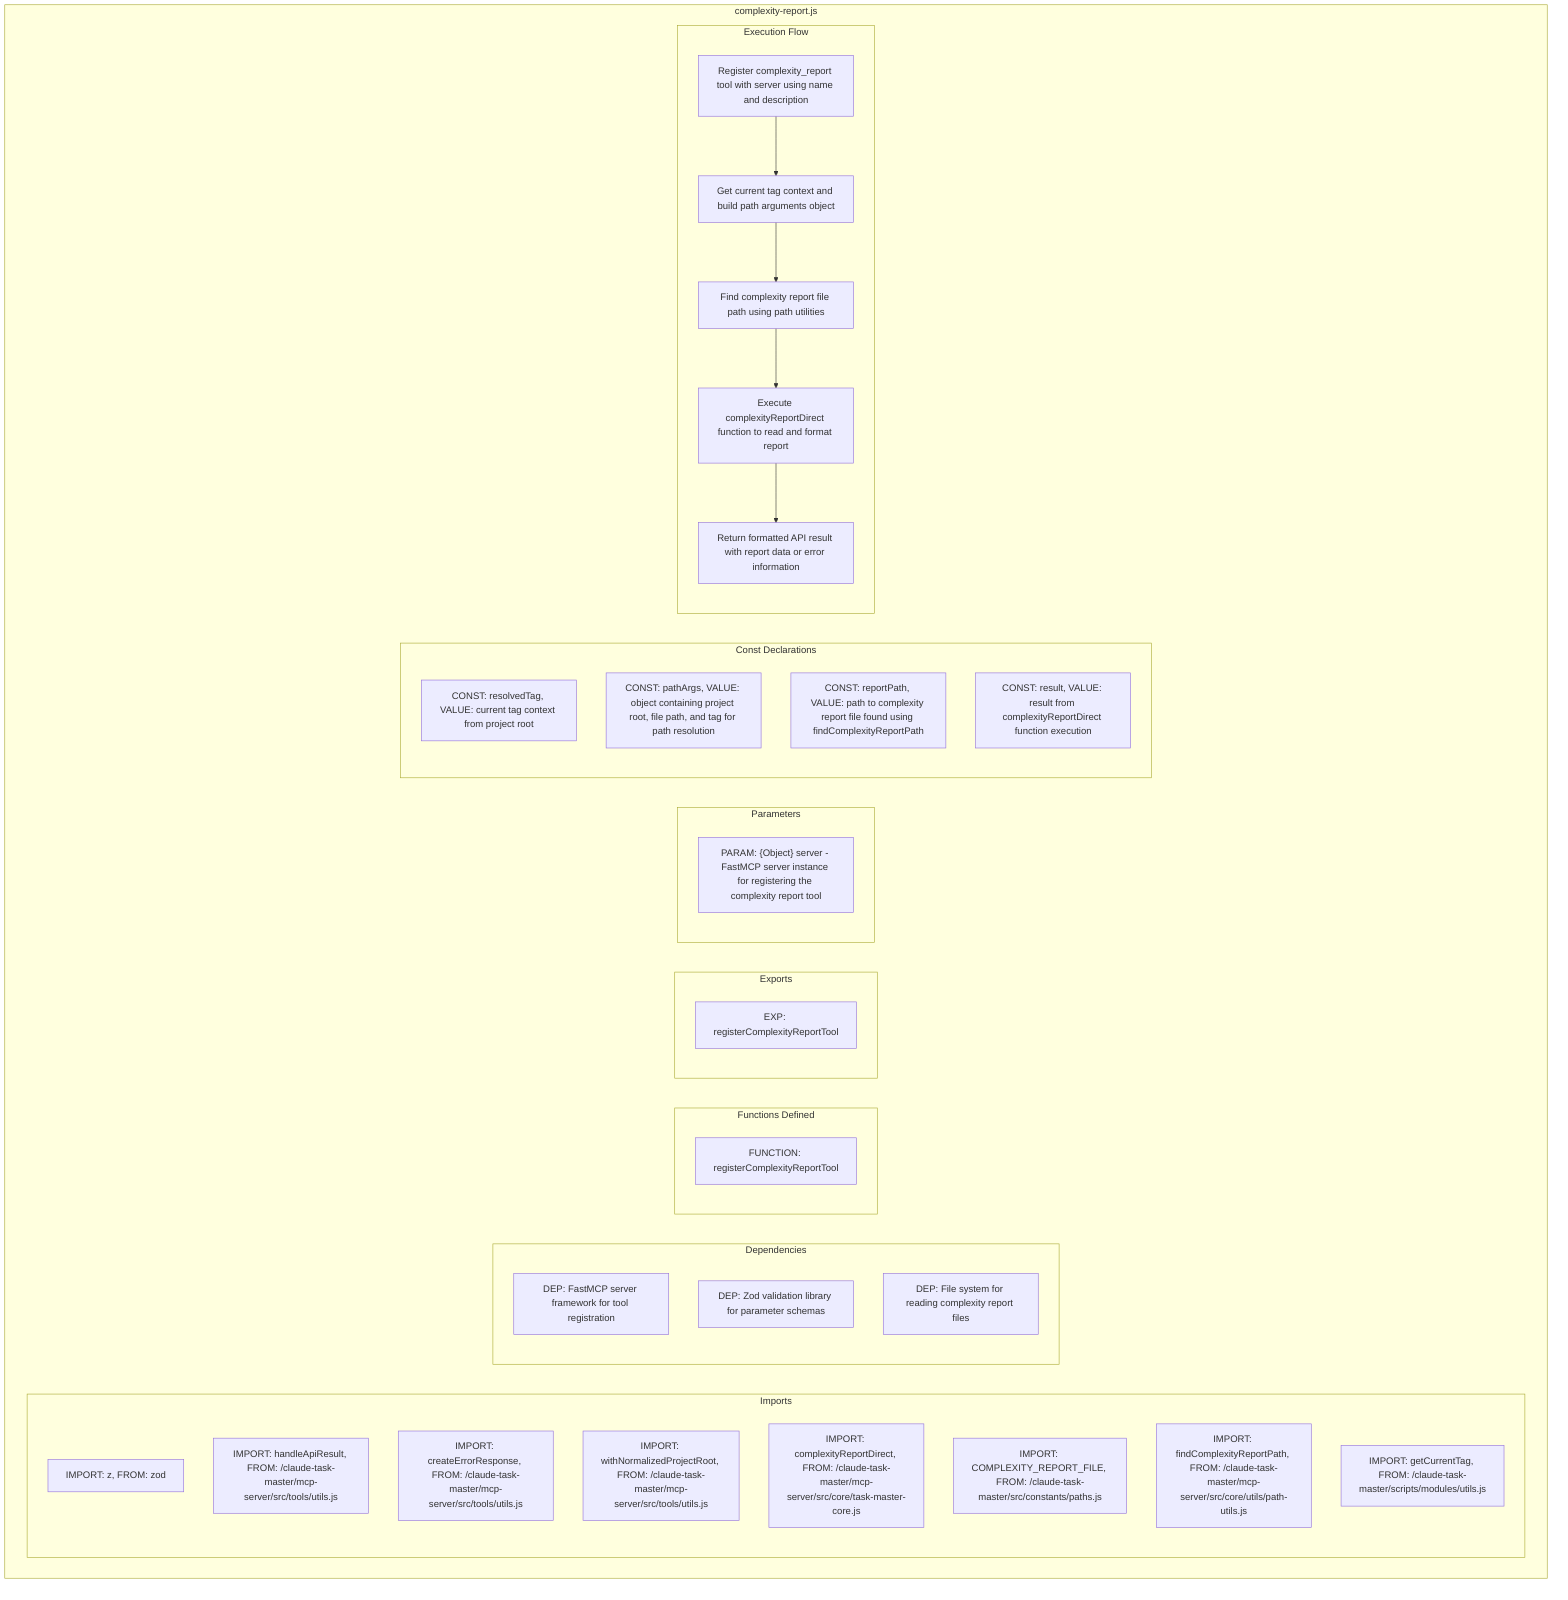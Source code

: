 flowchart TB
    subgraph Imports["Imports"]
        I1["IMPORT: z, FROM: zod"]
        I2["IMPORT: handleApiResult, FROM: /claude-task-master/mcp-server/src/tools/utils.js"]
        I3["IMPORT: createErrorResponse, FROM: /claude-task-master/mcp-server/src/tools/utils.js"]
        I4["IMPORT: withNormalizedProjectRoot, FROM: /claude-task-master/mcp-server/src/tools/utils.js"]
        I5["IMPORT: complexityReportDirect, FROM: /claude-task-master/mcp-server/src/core/task-master-core.js"]
        I6["IMPORT: COMPLEXITY_REPORT_FILE, FROM: /claude-task-master/src/constants/paths.js"]
        I7["IMPORT: findComplexityReportPath, FROM: /claude-task-master/mcp-server/src/core/utils/path-utils.js"]
        I8["IMPORT: getCurrentTag, FROM: /claude-task-master/scripts/modules/utils.js"]
    end
    
    subgraph Dependencies["Dependencies"]
        D1["DEP: FastMCP server framework for tool registration"]
        D2["DEP: Zod validation library for parameter schemas"]
        D3["DEP: File system for reading complexity report files"]
    end
    
    subgraph FunctionsDefined["Functions Defined"]
        FU1["FUNCTION: registerComplexityReportTool"]
    end
    
    subgraph Exports["Exports"]
        E1["EXP: registerComplexityReportTool"]
    end
    
    subgraph Parameters["Parameters"]
        P1["PARAM: {Object} server - FastMCP server instance for registering the complexity report tool"]
    end
    
    subgraph Constants["Const Declarations"]
        C1["CONST: resolvedTag, VALUE: current tag context from project root"]
        C2["CONST: pathArgs, VALUE: object containing project root, file path, and tag for path resolution"]
        C3["CONST: reportPath, VALUE: path to complexity report file found using findComplexityReportPath"]
        C4["CONST: result, VALUE: result from complexityReportDirect function execution"]
    end
    
    subgraph ExecutionFlow["Execution Flow"]
        FL1["Register complexity_report tool with server using name and description"]
        FL2["Get current tag context and build path arguments object"]
        FL3["Find complexity report file path using path utilities"]
        FL4["Execute complexityReportDirect function to read and format report"]
        FL5["Return formatted API result with report data or error information"]
    end
    
    subgraph complexityReport["complexity-report.js"]
        Imports
        Dependencies
        FunctionsDefined
        Exports
        Parameters
        Constants
        ExecutionFlow
    end
    
    FL1 --> FL2
    FL2 --> FL3
    FL3 --> FL4
    FL4 --> FL5